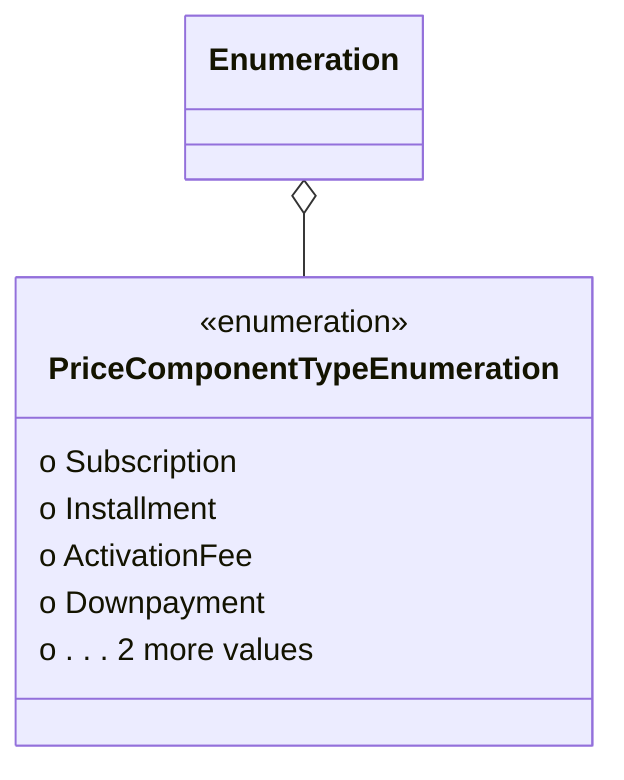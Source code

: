 classDiagram
Enumeration o-- PriceComponentTypeEnumeration
  class PriceComponentTypeEnumeration {
<<enumeration>>
  o Subscription
  o Installment
  o ActivationFee
  o Downpayment
  o . . . 2 more values
}